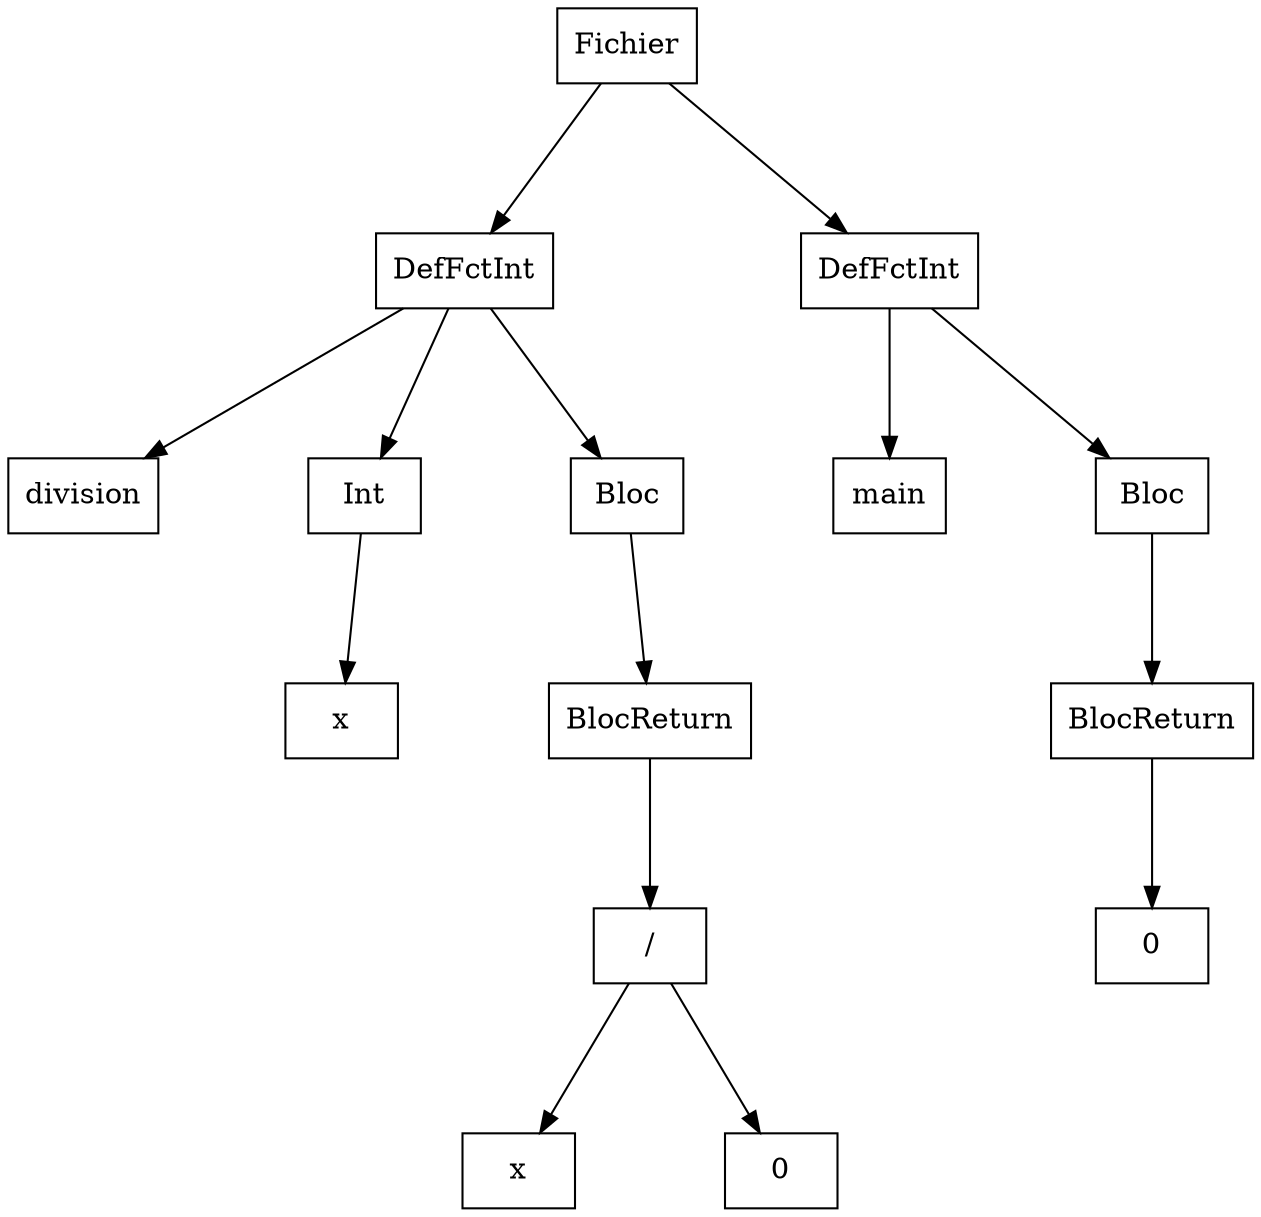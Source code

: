 digraph "ast"{

	nodesep=1;
	ranksep=1;

	N0 [label="Fichier", shape="box"];
	N1 [label="DefFctInt", shape="box"];
	N2 [label="division", shape="box"];
	N3 [label="Int", shape="box"];
	N4 [label="x", shape="box"];
	N5 [label="Bloc", shape="box"];
	N6 [label="BlocReturn", shape="box"];
	N7 [label="/", shape="box"];
	N8 [label="x", shape="box"];
	N9 [label="0", shape="box"];
	N10 [label="DefFctInt", shape="box"];
	N11 [label="main", shape="box"];
	N12 [label="Bloc", shape="box"];
	N13 [label="BlocReturn", shape="box"];
	N14 [label="0", shape="box"];

	N1 -> N2; 
	N3 -> N4; 
	N1 -> N3; 
	N7 -> N8; 
	N7 -> N9; 
	N6 -> N7; 
	N5 -> N6; 
	N1 -> N5; 
	N0 -> N1; 
	N10 -> N11; 
	N13 -> N14; 
	N12 -> N13; 
	N10 -> N12; 
	N0 -> N10; 
}
